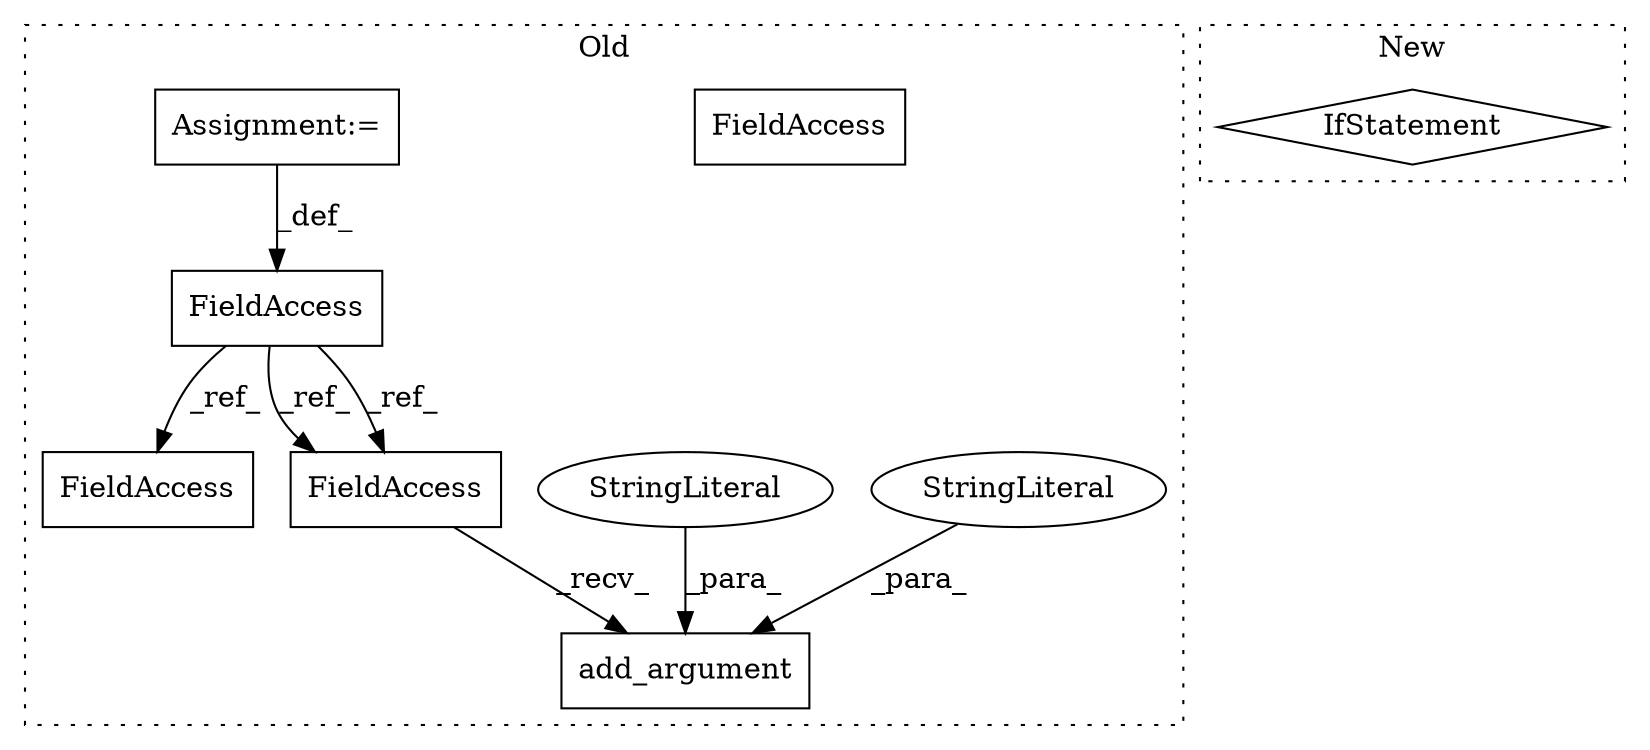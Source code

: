 digraph G {
subgraph cluster0 {
1 [label="add_argument" a="32" s="308,389" l="13,1" shape="box"];
3 [label="StringLiteral" a="45" s="338" l="12" shape="ellipse"];
4 [label="StringLiteral" a="45" s="321" l="16" shape="ellipse"];
5 [label="FieldAccess" a="22" s="249" l="5" shape="box"];
6 [label="FieldAccess" a="22" s="302" l="5" shape="box"];
7 [label="FieldAccess" a="22" s="396" l="5" shape="box"];
8 [label="Assignment:=" a="7" s="254" l="1" shape="box"];
9 [label="FieldAccess" a="22" s="302" l="5" shape="box"];
label = "Old";
style="dotted";
}
subgraph cluster1 {
2 [label="IfStatement" a="25" s="1880,1892" l="4,2" shape="diamond"];
label = "New";
style="dotted";
}
3 -> 1 [label="_para_"];
4 -> 1 [label="_para_"];
5 -> 7 [label="_ref_"];
5 -> 9 [label="_ref_"];
5 -> 9 [label="_ref_"];
8 -> 5 [label="_def_"];
9 -> 1 [label="_recv_"];
}